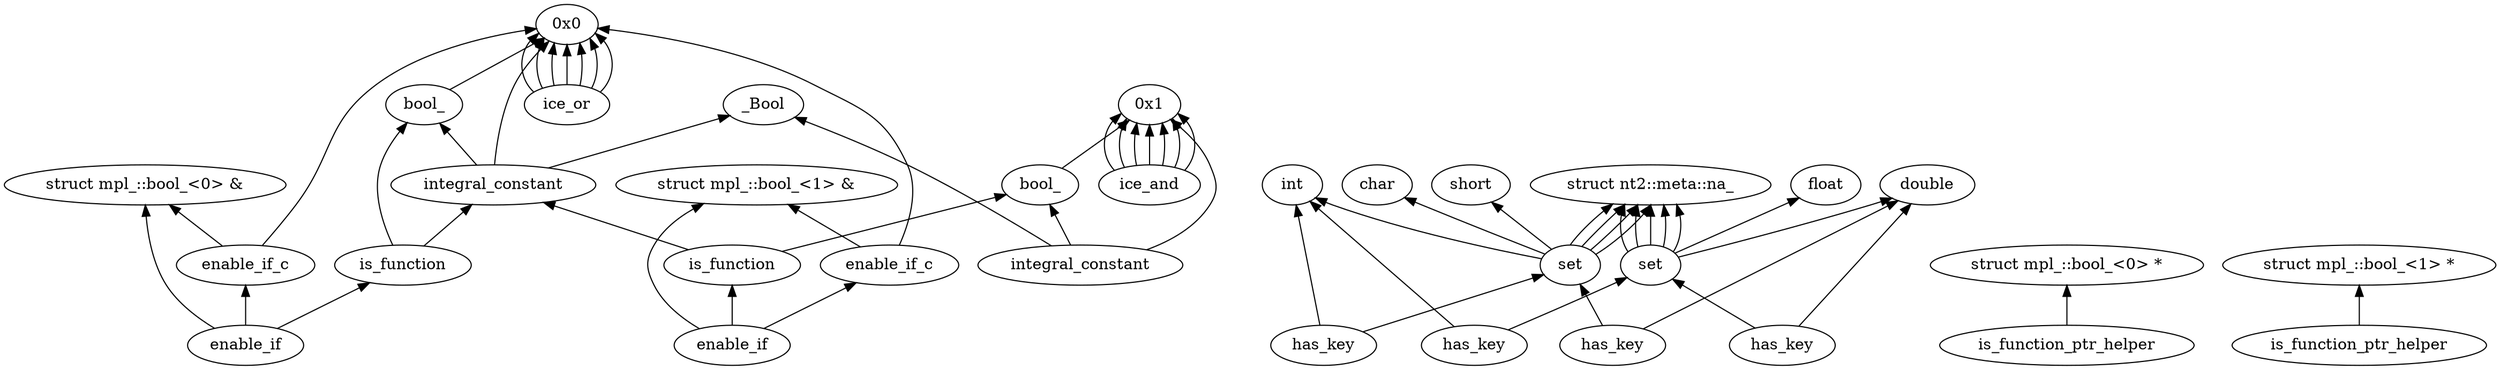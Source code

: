 digraph {
rankdir="BT";
n131100440[label="_Bool"];
n131100464[label="char"];
n131100512[label="short"];
n131100536[label="int"];
n131100728[label="float"];
n131100752[label="double"];
n132910936[label="struct nt2::meta::na_"];
n137095912[label="struct mpl_::bool_&lt;0&gt; &amp;"];
n137115728[label="struct mpl_::bool_&lt;0&gt; *"];
n137143464[label="struct mpl_::bool_&lt;1&gt; &amp;"];
n137155248[label="struct mpl_::bool_&lt;1&gt; *"];
n6129461907[label="set"];
n6651677817[label="ice_and"];
n6904405321[label="enable_if"];
n61013443111[label="enable_if"];
n61030575691[label="is_function"];
n61083115859[label="enable_if_c"];
n61162576659[label="enable_if_c"];
n61177002146[label="has_key"];
n61418953898[label="has_key"];
n61475379414[label="integral_constant"];
n62193598465[label="has_key"];
n62420355208[label="set"];
n62460539238[label="has_key"];
n62718947150[label="bool_"];
n62724002304[label="is_function"];
n62762027104[label="bool_"];
n63258183466[label="integral_constant"];
n63342879897[label="is_function_ptr_helper"];
n63773406905[label="is_function_ptr_helper"];
n64045814841[label="ice_or"];
n81030972443[label="0x1"];
n81773484321[label="0x0"];

n6129461907 -> n131100752;
n6129461907 -> n131100728;
n6129461907 -> n132910936;
n6129461907 -> n132910936;
n6129461907 -> n132910936;
n6129461907 -> n132910936;
n6129461907 -> n132910936;
n6651677817 -> n81030972443;
n6651677817 -> n81030972443;
n6651677817 -> n81030972443;
n6651677817 -> n81030972443;
n6651677817 -> n81030972443;
n6651677817 -> n81030972443;
n6651677817 -> n81030972443;
n6904405321 -> n62724002304;
n6904405321 -> n137095912;
n6904405321 -> n61083115859;
n61013443111 -> n61030575691;
n61013443111 -> n137143464;
n61013443111 -> n61162576659;
n61030575691 -> n62718947150;
n61030575691 -> n61475379414;
n61083115859 -> n81773484321;
n61083115859 -> n137095912;
n61162576659 -> n81773484321;
n61162576659 -> n137143464;
n61177002146 -> n6129461907;
n61177002146 -> n131100536;
n61418953898 -> n6129461907;
n61418953898 -> n131100752;
n61475379414 -> n131100440;
n61475379414 -> n81773484321;
n61475379414 -> n62762027104;
n62193598465 -> n62420355208;
n62193598465 -> n131100536;
n62420355208 -> n131100464;
n62420355208 -> n131100512;
n62420355208 -> n131100536;
n62420355208 -> n132910936;
n62420355208 -> n132910936;
n62420355208 -> n132910936;
n62420355208 -> n132910936;
n62460539238 -> n62420355208;
n62460539238 -> n131100752;
n62718947150 -> n81030972443;
n62724002304 -> n62762027104;
n62724002304 -> n61475379414;
n62762027104 -> n81773484321;
n63258183466 -> n131100440;
n63258183466 -> n81030972443;
n63258183466 -> n62718947150;
n63342879897 -> n137155248;
n63773406905 -> n137115728;
n64045814841 -> n81773484321;
n64045814841 -> n81773484321;
n64045814841 -> n81773484321;
n64045814841 -> n81773484321;
n64045814841 -> n81773484321;
n64045814841 -> n81773484321;
n64045814841 -> n81773484321;

}
